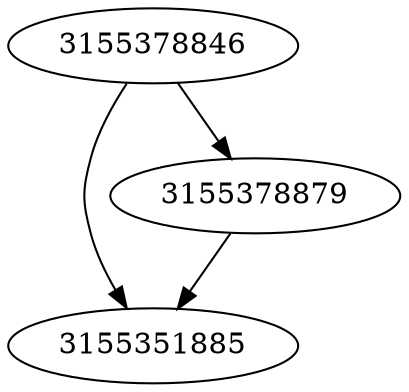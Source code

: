strict digraph  {
3155351885;
3155378846;
3155378879;
3155378846 -> 3155351885;
3155378846 -> 3155378879;
3155378879 -> 3155351885;
}
